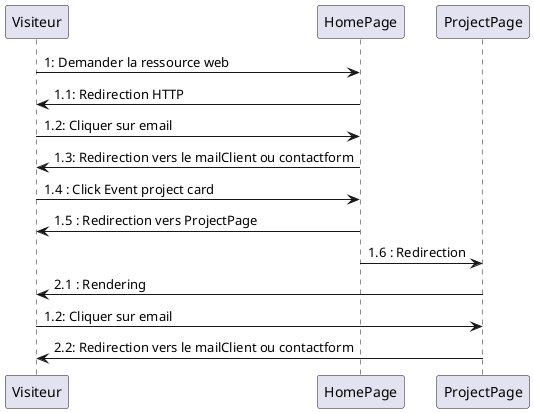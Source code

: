 @startuml
Visiteur -> "HomePage" as HomePage : 1: Demander la ressource web
HomePage -> Visiteur : 1.1: Redirection HTTP
Visiteur -> HomePage : 1.2: Cliquer sur email
HomePage -> Visiteur : 1.3: Redirection vers le mailClient ou contactform
Visiteur -> HomePage : 1.4 : Click Event project card
HomePage -> Visiteur : 1.5 : Redirection vers ProjectPage
HomePage -> ProjectPage : 1.6 : Redirection
ProjectPage -> Visiteur : 2.1 : Rendering
Visiteur -> ProjectPage : 1.2: Cliquer sur email
ProjectPage -> Visiteur : 2.2: Redirection vers le mailClient ou contactform
@enduml